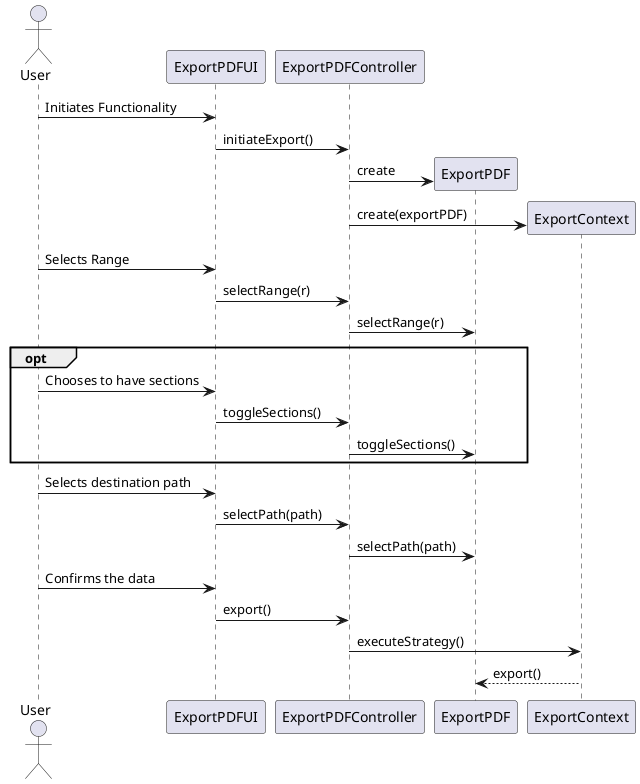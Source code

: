 @startuml
actor User
User -> ExportPDFUI : Initiates Functionality
ExportPDFUI->ExportPDFController: initiateExport()
create ExportPDF
ExportPDFController->ExportPDF : create
create ExportContext
ExportPDFController->ExportContext : create(exportPDF)
User -> ExportPDFUI : Selects Range
ExportPDFUI->ExportPDFController: selectRange(r)
ExportPDFController->ExportPDF: selectRange(r)
opt
User -> ExportPDFUI : Chooses to have sections
ExportPDFUI->ExportPDFController: toggleSections()
ExportPDFController->ExportPDF: toggleSections()
end
User -> ExportPDFUI : Selects destination path
ExportPDFUI->ExportPDFController: selectPath(path)
ExportPDFController->ExportPDF: selectPath(path)

User -> ExportPDFUI : Confirms the data
ExportPDFUI -> ExportPDFController : export()

ExportPDFController -> ExportContext : executeStrategy()
ExportContext --> ExportPDF : export()
@enduml